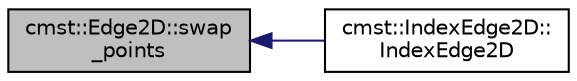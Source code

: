 digraph "cmst::Edge2D::swap_points"
{
  edge [fontname="Helvetica",fontsize="10",labelfontname="Helvetica",labelfontsize="10"];
  node [fontname="Helvetica",fontsize="10",shape=record];
  rankdir="LR";
  Node1 [label="cmst::Edge2D::swap\l_points",height=0.2,width=0.4,color="black", fillcolor="grey75", style="filled", fontcolor="black"];
  Node1 -> Node2 [dir="back",color="midnightblue",fontsize="10",style="solid",fontname="Helvetica"];
  Node2 [label="cmst::IndexEdge2D::\lIndexEdge2D",height=0.2,width=0.4,color="black", fillcolor="white", style="filled",URL="$classcmst_1_1_index_edge2_d.html#aa01ca9e529a319fffb5f500ab7218ef6"];
}
